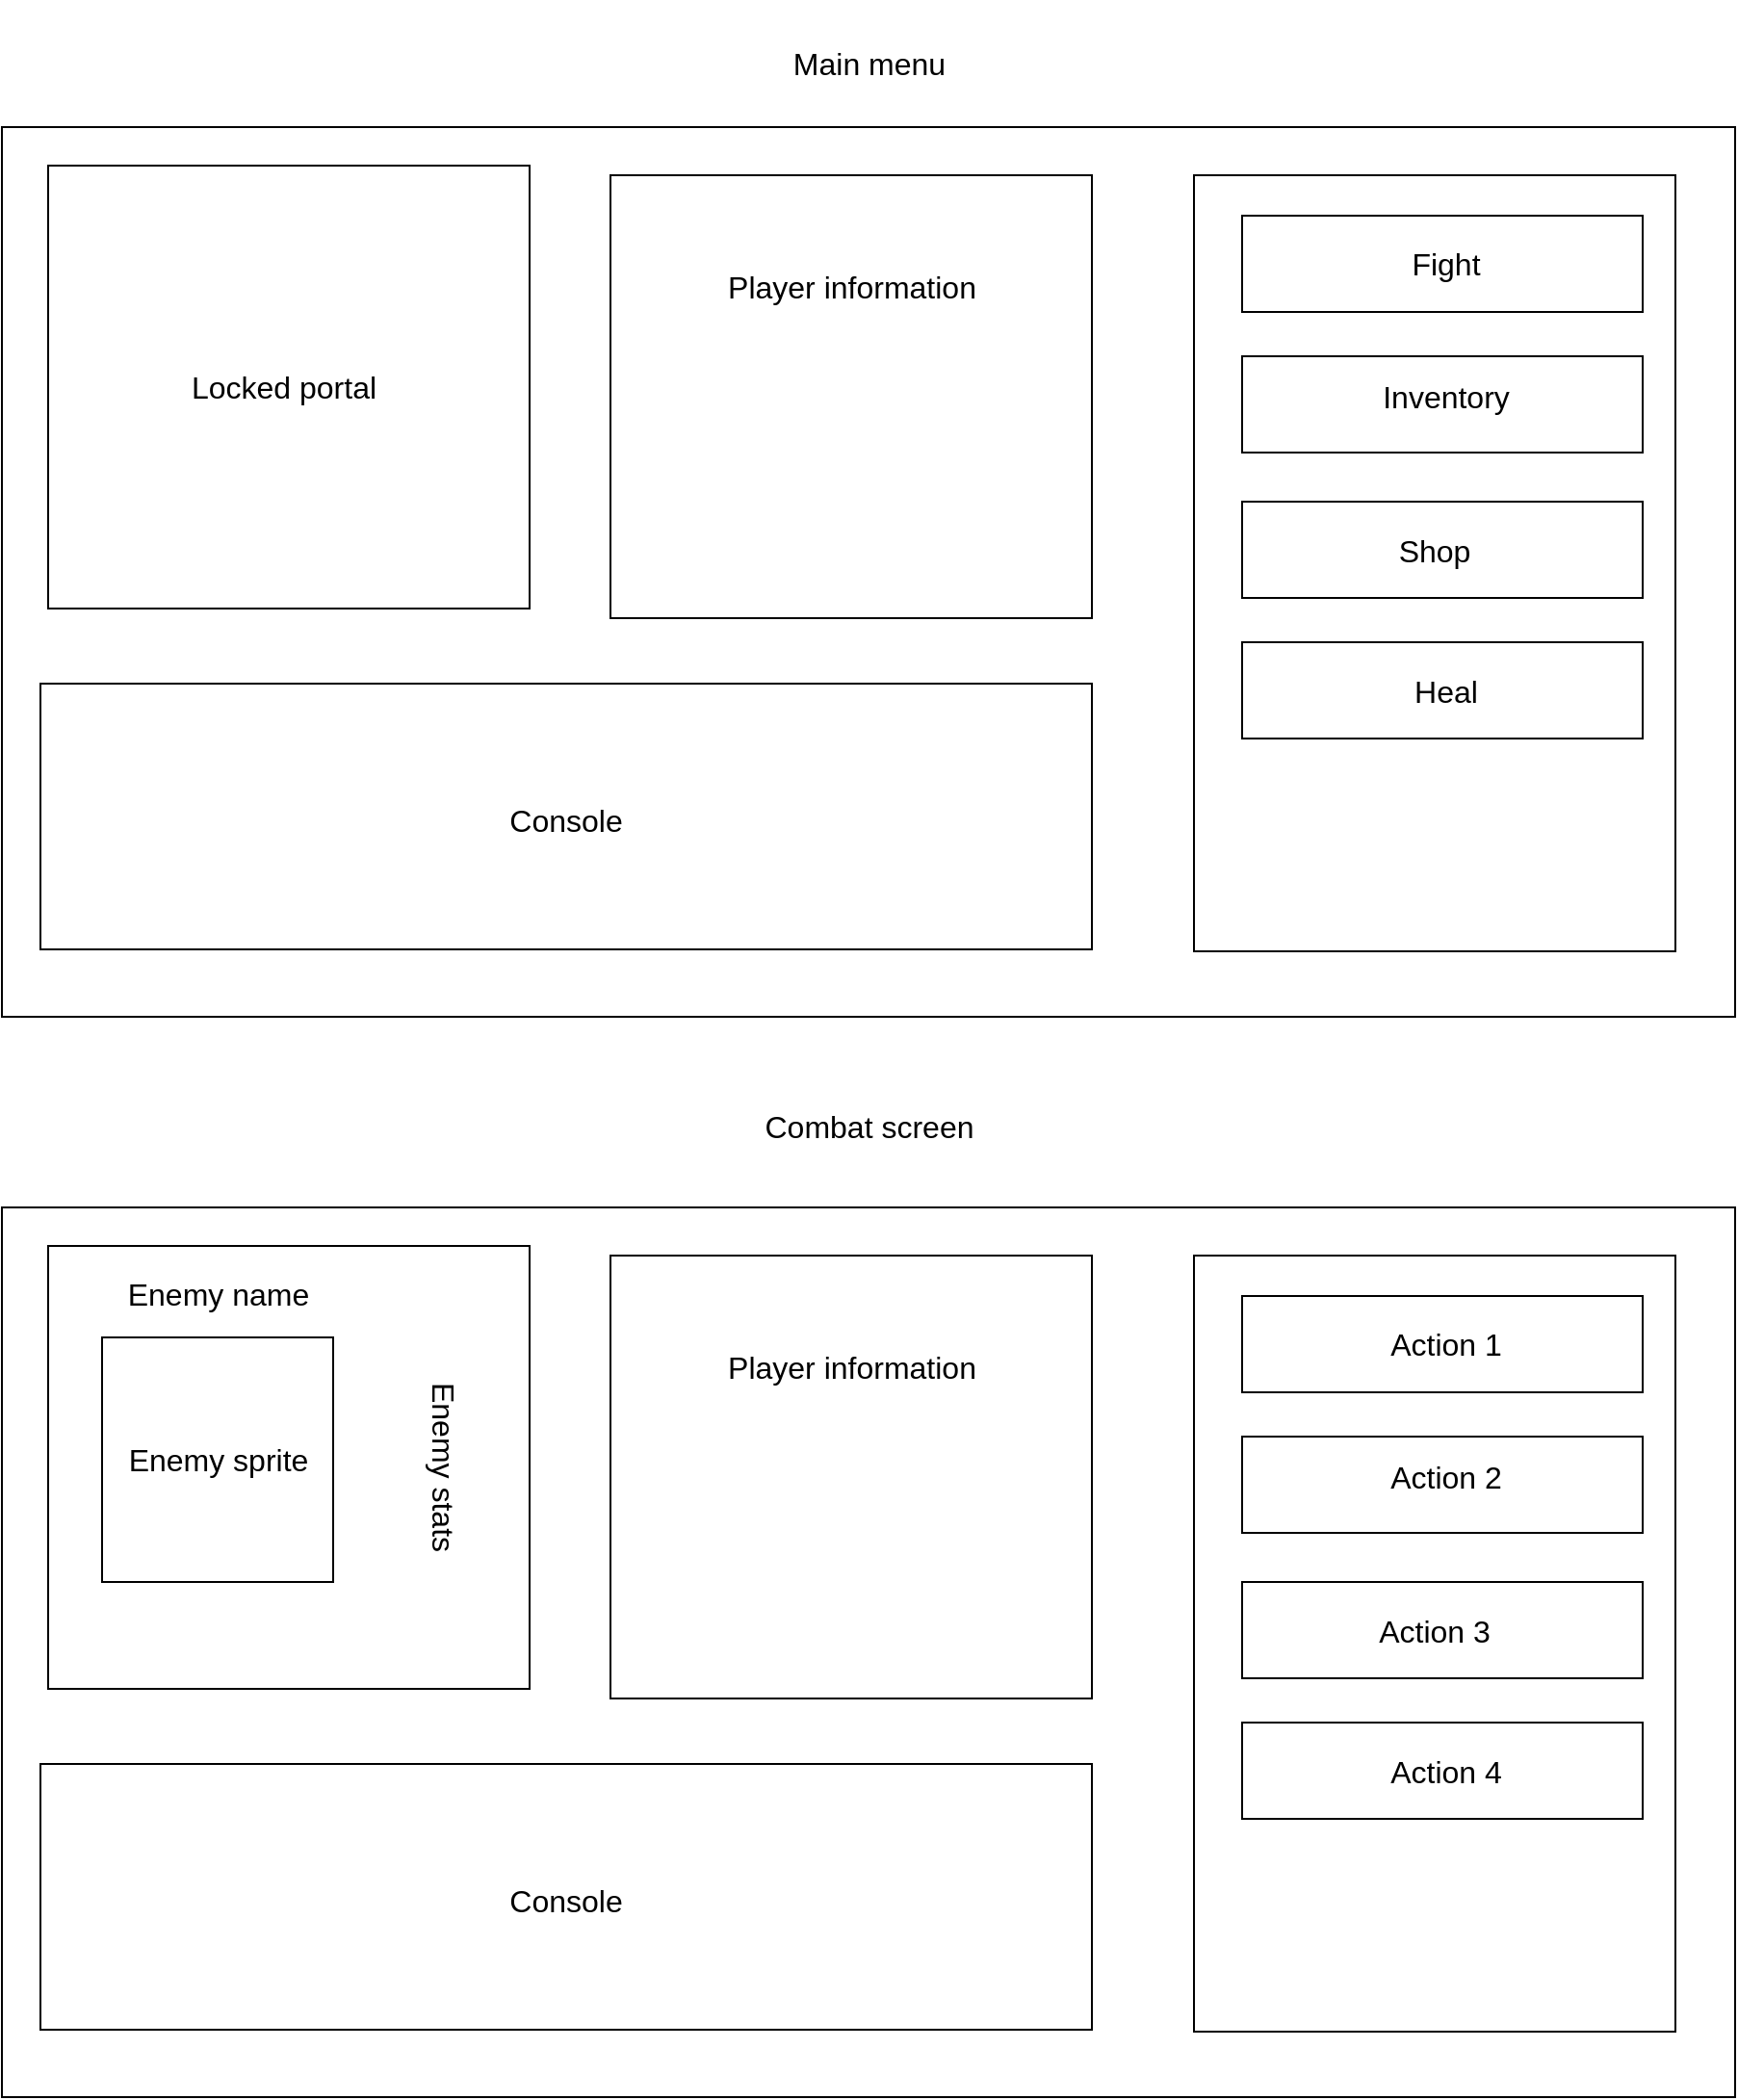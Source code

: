 <mxfile version="28.0.6">
  <diagram name="Page-1" id="so1JJqpvU9YvyPGcFmt_">
    <mxGraphModel dx="2809" dy="2696" grid="0" gridSize="10" guides="1" tooltips="1" connect="1" arrows="1" fold="1" page="0" pageScale="1" pageWidth="850" pageHeight="1100" math="0" shadow="0">
      <root>
        <mxCell id="0" />
        <mxCell id="1" parent="0" />
        <mxCell id="pdrYBG3A-3bPAx5jej41-1" value="Combat screen" style="text;strokeColor=none;fillColor=none;html=1;align=center;verticalAlign=middle;whiteSpace=wrap;rounded=0;fontSize=16;" vertex="1" parent="1">
          <mxGeometry x="128.75" y="-211" width="162.5" height="66" as="geometry" />
        </mxCell>
        <mxCell id="pdrYBG3A-3bPAx5jej41-2" value="" style="rounded=0;whiteSpace=wrap;html=1;" vertex="1" parent="1">
          <mxGeometry x="-240" y="-136" width="900" height="462" as="geometry" />
        </mxCell>
        <mxCell id="pdrYBG3A-3bPAx5jej41-3" value="" style="rounded=0;whiteSpace=wrap;html=1;" vertex="1" parent="1">
          <mxGeometry x="-216" y="-116" width="250" height="230" as="geometry" />
        </mxCell>
        <mxCell id="pdrYBG3A-3bPAx5jej41-4" value="Enemy name" style="text;strokeColor=none;fillColor=none;html=1;align=center;verticalAlign=middle;whiteSpace=wrap;rounded=0;fontSize=16;" vertex="1" parent="1">
          <mxGeometry x="-179.5" y="-108.5" width="103" height="35" as="geometry" />
        </mxCell>
        <mxCell id="pdrYBG3A-3bPAx5jej41-5" value="" style="rounded=0;whiteSpace=wrap;html=1;" vertex="1" parent="1">
          <mxGeometry x="-188" y="-68.5" width="120" height="127" as="geometry" />
        </mxCell>
        <mxCell id="pdrYBG3A-3bPAx5jej41-6" value="Enemy sprite" style="text;strokeColor=none;fillColor=none;html=1;align=center;verticalAlign=middle;whiteSpace=wrap;rounded=0;fontSize=16;" vertex="1" parent="1">
          <mxGeometry x="-177.5" y="-30" width="99" height="50" as="geometry" />
        </mxCell>
        <mxCell id="pdrYBG3A-3bPAx5jej41-7" value="Enemy stats" style="text;strokeColor=none;fillColor=none;html=1;align=center;verticalAlign=middle;whiteSpace=wrap;rounded=0;fontSize=16;rotation=90;" vertex="1" parent="1">
          <mxGeometry x="-98" y="-24" width="175" height="46" as="geometry" />
        </mxCell>
        <mxCell id="pdrYBG3A-3bPAx5jej41-8" value="" style="rounded=0;whiteSpace=wrap;html=1;" vertex="1" parent="1">
          <mxGeometry x="-220" y="153" width="546" height="138" as="geometry" />
        </mxCell>
        <mxCell id="pdrYBG3A-3bPAx5jej41-9" value="Console" style="text;strokeColor=none;fillColor=none;html=1;align=center;verticalAlign=middle;whiteSpace=wrap;rounded=0;fontSize=16;" vertex="1" parent="1">
          <mxGeometry x="23" y="209" width="60" height="30" as="geometry" />
        </mxCell>
        <mxCell id="pdrYBG3A-3bPAx5jej41-11" value="" style="rounded=0;whiteSpace=wrap;html=1;" vertex="1" parent="1">
          <mxGeometry x="76" y="-111" width="250" height="230" as="geometry" />
        </mxCell>
        <mxCell id="pdrYBG3A-3bPAx5jej41-12" value="Player information" style="text;strokeColor=none;fillColor=none;html=1;align=center;verticalAlign=middle;whiteSpace=wrap;rounded=0;fontSize=16;" vertex="1" parent="1">
          <mxGeometry x="127.5" y="-68.5" width="147" height="30" as="geometry" />
        </mxCell>
        <mxCell id="pdrYBG3A-3bPAx5jej41-13" value="" style="rounded=0;whiteSpace=wrap;html=1;" vertex="1" parent="1">
          <mxGeometry x="379" y="-111" width="250" height="403" as="geometry" />
        </mxCell>
        <mxCell id="pdrYBG3A-3bPAx5jej41-14" value="" style="rounded=0;whiteSpace=wrap;html=1;" vertex="1" parent="1">
          <mxGeometry x="404" y="-90" width="208" height="50" as="geometry" />
        </mxCell>
        <mxCell id="pdrYBG3A-3bPAx5jej41-18" value="" style="rounded=0;whiteSpace=wrap;html=1;" vertex="1" parent="1">
          <mxGeometry x="404" y="-17" width="208" height="50" as="geometry" />
        </mxCell>
        <mxCell id="pdrYBG3A-3bPAx5jej41-19" value="" style="rounded=0;whiteSpace=wrap;html=1;" vertex="1" parent="1">
          <mxGeometry x="404" y="58.5" width="208" height="50" as="geometry" />
        </mxCell>
        <mxCell id="pdrYBG3A-3bPAx5jej41-20" value="" style="rounded=0;whiteSpace=wrap;html=1;" vertex="1" parent="1">
          <mxGeometry x="404" y="131.5" width="208" height="50" as="geometry" />
        </mxCell>
        <mxCell id="pdrYBG3A-3bPAx5jej41-21" value="Action 1" style="text;strokeColor=none;fillColor=none;html=1;align=center;verticalAlign=middle;whiteSpace=wrap;rounded=0;fontSize=16;" vertex="1" parent="1">
          <mxGeometry x="480" y="-80" width="60" height="30" as="geometry" />
        </mxCell>
        <mxCell id="pdrYBG3A-3bPAx5jej41-22" value="Action 2" style="text;strokeColor=none;fillColor=none;html=1;align=center;verticalAlign=middle;whiteSpace=wrap;rounded=0;fontSize=16;" vertex="1" parent="1">
          <mxGeometry x="480" y="-11" width="60" height="30" as="geometry" />
        </mxCell>
        <mxCell id="pdrYBG3A-3bPAx5jej41-23" value="Action 3" style="text;strokeColor=none;fillColor=none;html=1;align=center;verticalAlign=middle;whiteSpace=wrap;rounded=0;fontSize=16;" vertex="1" parent="1">
          <mxGeometry x="474" y="68.5" width="60" height="30" as="geometry" />
        </mxCell>
        <mxCell id="pdrYBG3A-3bPAx5jej41-24" value="Action 4" style="text;strokeColor=none;fillColor=none;html=1;align=center;verticalAlign=middle;whiteSpace=wrap;rounded=0;fontSize=16;" vertex="1" parent="1">
          <mxGeometry x="480" y="141.5" width="60" height="30" as="geometry" />
        </mxCell>
        <mxCell id="pdrYBG3A-3bPAx5jej41-25" value="Main menu" style="text;strokeColor=none;fillColor=none;html=1;align=center;verticalAlign=middle;whiteSpace=wrap;rounded=0;fontSize=16;" vertex="1" parent="1">
          <mxGeometry x="128.75" y="-763" width="162.5" height="66" as="geometry" />
        </mxCell>
        <mxCell id="pdrYBG3A-3bPAx5jej41-26" value="" style="rounded=0;whiteSpace=wrap;html=1;" vertex="1" parent="1">
          <mxGeometry x="-240" y="-697" width="900" height="462" as="geometry" />
        </mxCell>
        <mxCell id="pdrYBG3A-3bPAx5jej41-27" value="" style="rounded=0;whiteSpace=wrap;html=1;" vertex="1" parent="1">
          <mxGeometry x="-216" y="-677" width="250" height="230" as="geometry" />
        </mxCell>
        <mxCell id="pdrYBG3A-3bPAx5jej41-28" value="&lt;div&gt;Locked portal&lt;/div&gt;" style="text;strokeColor=none;fillColor=none;html=1;align=center;verticalAlign=middle;whiteSpace=wrap;rounded=0;fontSize=16;" vertex="1" parent="1">
          <mxGeometry x="-145" y="-579.5" width="103" height="35" as="geometry" />
        </mxCell>
        <mxCell id="pdrYBG3A-3bPAx5jej41-32" value="" style="rounded=0;whiteSpace=wrap;html=1;" vertex="1" parent="1">
          <mxGeometry x="-220" y="-408" width="546" height="138" as="geometry" />
        </mxCell>
        <mxCell id="pdrYBG3A-3bPAx5jej41-33" value="Console" style="text;strokeColor=none;fillColor=none;html=1;align=center;verticalAlign=middle;whiteSpace=wrap;rounded=0;fontSize=16;" vertex="1" parent="1">
          <mxGeometry x="23" y="-352" width="60" height="30" as="geometry" />
        </mxCell>
        <mxCell id="pdrYBG3A-3bPAx5jej41-34" value="" style="rounded=0;whiteSpace=wrap;html=1;" vertex="1" parent="1">
          <mxGeometry x="76" y="-672" width="250" height="230" as="geometry" />
        </mxCell>
        <mxCell id="pdrYBG3A-3bPAx5jej41-35" value="Player information" style="text;strokeColor=none;fillColor=none;html=1;align=center;verticalAlign=middle;whiteSpace=wrap;rounded=0;fontSize=16;" vertex="1" parent="1">
          <mxGeometry x="127.5" y="-629.5" width="147" height="30" as="geometry" />
        </mxCell>
        <mxCell id="pdrYBG3A-3bPAx5jej41-36" value="" style="rounded=0;whiteSpace=wrap;html=1;" vertex="1" parent="1">
          <mxGeometry x="379" y="-672" width="250" height="403" as="geometry" />
        </mxCell>
        <mxCell id="pdrYBG3A-3bPAx5jej41-37" value="" style="rounded=0;whiteSpace=wrap;html=1;" vertex="1" parent="1">
          <mxGeometry x="404" y="-651" width="208" height="50" as="geometry" />
        </mxCell>
        <mxCell id="pdrYBG3A-3bPAx5jej41-38" value="" style="rounded=0;whiteSpace=wrap;html=1;" vertex="1" parent="1">
          <mxGeometry x="404" y="-578" width="208" height="50" as="geometry" />
        </mxCell>
        <mxCell id="pdrYBG3A-3bPAx5jej41-39" value="" style="rounded=0;whiteSpace=wrap;html=1;" vertex="1" parent="1">
          <mxGeometry x="404" y="-502.5" width="208" height="50" as="geometry" />
        </mxCell>
        <mxCell id="pdrYBG3A-3bPAx5jej41-40" value="" style="rounded=0;whiteSpace=wrap;html=1;" vertex="1" parent="1">
          <mxGeometry x="404" y="-429.5" width="208" height="50" as="geometry" />
        </mxCell>
        <mxCell id="pdrYBG3A-3bPAx5jej41-41" value="Fight" style="text;strokeColor=none;fillColor=none;html=1;align=center;verticalAlign=middle;whiteSpace=wrap;rounded=0;fontSize=16;" vertex="1" parent="1">
          <mxGeometry x="480" y="-641" width="60" height="30" as="geometry" />
        </mxCell>
        <mxCell id="pdrYBG3A-3bPAx5jej41-42" value="Inventory" style="text;strokeColor=none;fillColor=none;html=1;align=center;verticalAlign=middle;whiteSpace=wrap;rounded=0;fontSize=16;" vertex="1" parent="1">
          <mxGeometry x="480" y="-572" width="60" height="30" as="geometry" />
        </mxCell>
        <mxCell id="pdrYBG3A-3bPAx5jej41-43" value="Shop" style="text;strokeColor=none;fillColor=none;html=1;align=center;verticalAlign=middle;whiteSpace=wrap;rounded=0;fontSize=16;" vertex="1" parent="1">
          <mxGeometry x="474" y="-492.5" width="60" height="30" as="geometry" />
        </mxCell>
        <mxCell id="pdrYBG3A-3bPAx5jej41-44" value="Heal" style="text;strokeColor=none;fillColor=none;html=1;align=center;verticalAlign=middle;whiteSpace=wrap;rounded=0;fontSize=16;" vertex="1" parent="1">
          <mxGeometry x="480" y="-419.5" width="60" height="30" as="geometry" />
        </mxCell>
      </root>
    </mxGraphModel>
  </diagram>
</mxfile>
